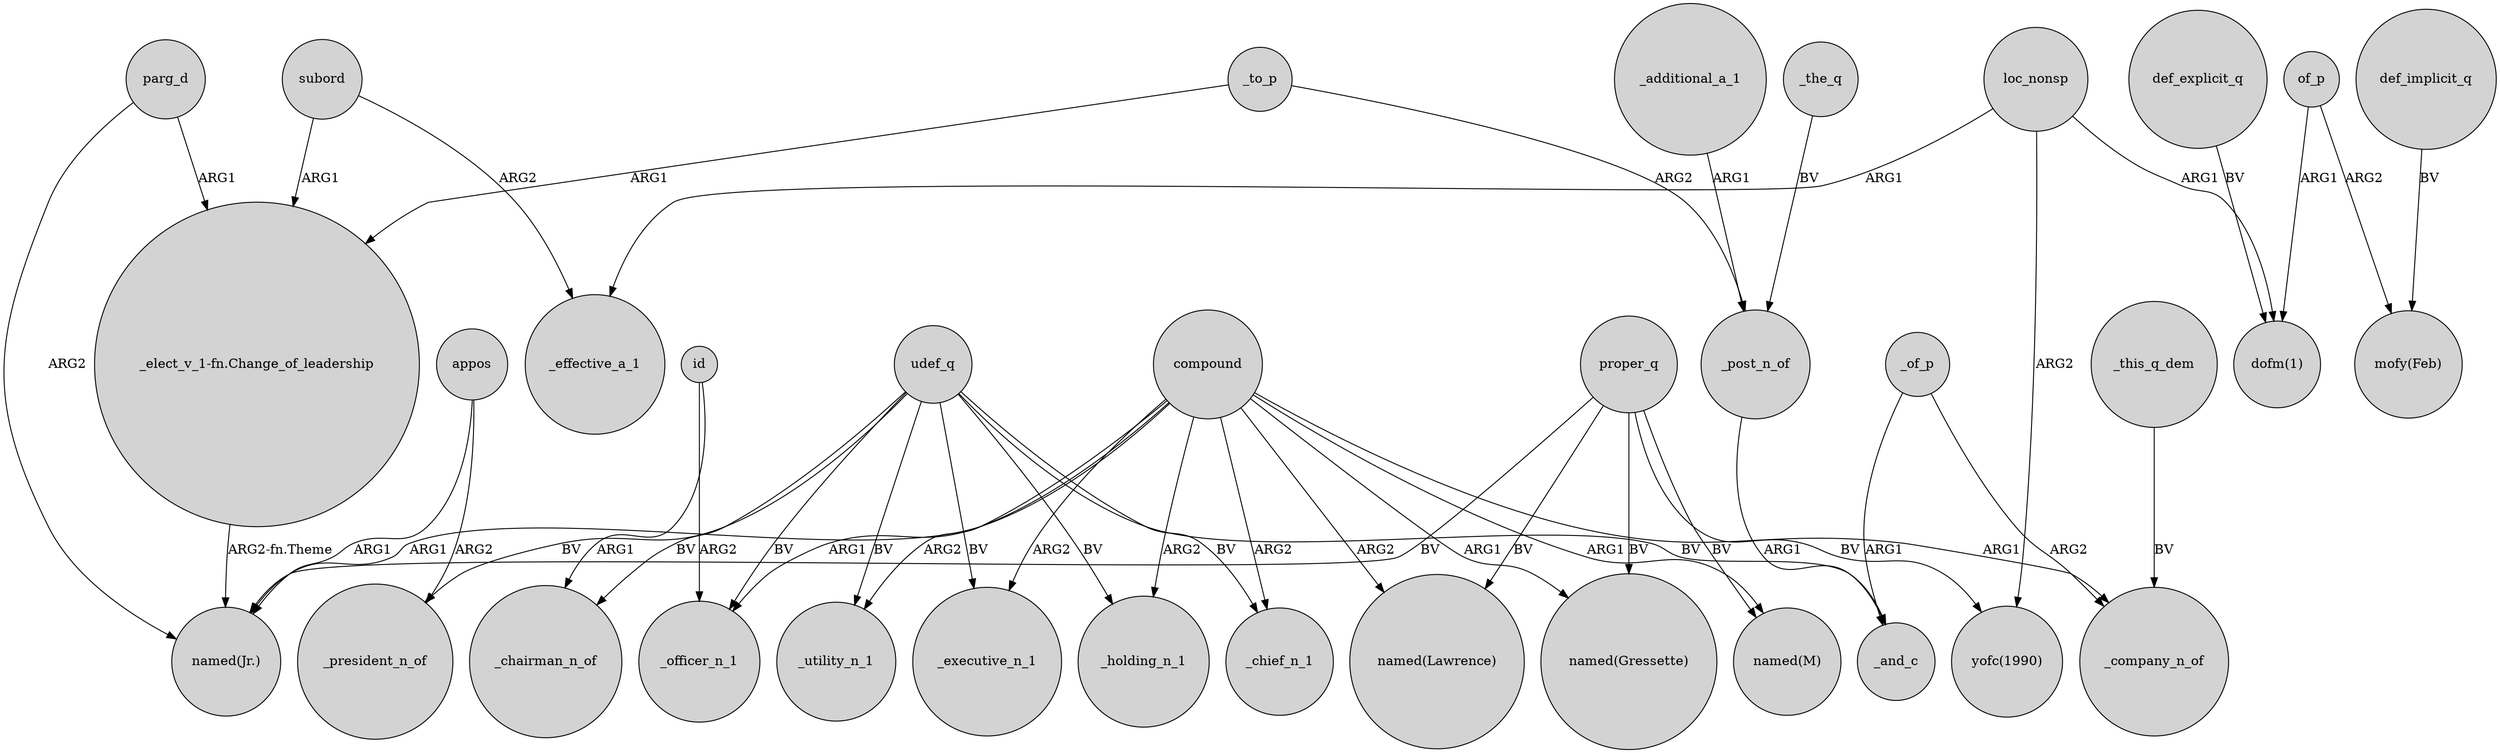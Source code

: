 digraph {
	node [shape=circle style=filled]
	compound -> "named(Lawrence)" [label=ARG2]
	subord -> _effective_a_1 [label=ARG2]
	appos -> "named(Jr.)" [label=ARG1]
	of_p -> "mofy(Feb)" [label=ARG2]
	_to_p -> "_elect_v_1-fn.Change_of_leadership" [label=ARG1]
	udef_q -> _executive_n_1 [label=BV]
	def_implicit_q -> "mofy(Feb)" [label=BV]
	_this_q_dem -> _company_n_of [label=BV]
	compound -> "named(Jr.)" [label=ARG1]
	udef_q -> _utility_n_1 [label=BV]
	compound -> _holding_n_1 [label=ARG2]
	parg_d -> "_elect_v_1-fn.Change_of_leadership" [label=ARG1]
	proper_q -> "named(M)" [label=BV]
	proper_q -> "yofc(1990)" [label=BV]
	udef_q -> _chairman_n_of [label=BV]
	parg_d -> "named(Jr.)" [label=ARG2]
	compound -> _chief_n_1 [label=ARG2]
	compound -> _officer_n_1 [label=ARG1]
	loc_nonsp -> "yofc(1990)" [label=ARG2]
	"_elect_v_1-fn.Change_of_leadership" -> "named(Jr.)" [label="ARG2-fn.Theme"]
	appos -> _president_n_of [label=ARG2]
	compound -> _company_n_of [label=ARG1]
	proper_q -> "named(Jr.)" [label=BV]
	compound -> "named(M)" [label=ARG1]
	udef_q -> _president_n_of [label=BV]
	id -> _officer_n_1 [label=ARG2]
	udef_q -> _chief_n_1 [label=BV]
	_additional_a_1 -> _post_n_of [label=ARG1]
	udef_q -> _officer_n_1 [label=BV]
	def_explicit_q -> "dofm(1)" [label=BV]
	_to_p -> _post_n_of [label=ARG2]
	_of_p -> _and_c [label=ARG1]
	proper_q -> "named(Gressette)" [label=BV]
	subord -> "_elect_v_1-fn.Change_of_leadership" [label=ARG1]
	proper_q -> "named(Lawrence)" [label=BV]
	compound -> _utility_n_1 [label=ARG2]
	_post_n_of -> _and_c [label=ARG1]
	_the_q -> _post_n_of [label=BV]
	udef_q -> _holding_n_1 [label=BV]
	udef_q -> _and_c [label=BV]
	id -> _chairman_n_of [label=ARG1]
	compound -> _executive_n_1 [label=ARG2]
	loc_nonsp -> "dofm(1)" [label=ARG1]
	_of_p -> _company_n_of [label=ARG2]
	compound -> "named(Gressette)" [label=ARG1]
	loc_nonsp -> _effective_a_1 [label=ARG1]
	of_p -> "dofm(1)" [label=ARG1]
}
